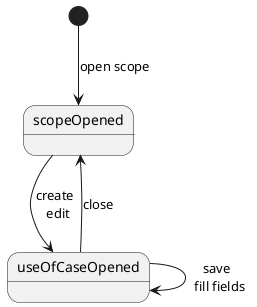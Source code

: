 @startuml

[*] --> scopeOpened : open scope
scopeOpened --> useOfCaseOpened : create \n edit

useOfCaseOpened --> useOfCaseOpened : save \n fill fields

useOfCaseOpened --> scopeOpened : close

@enduml
